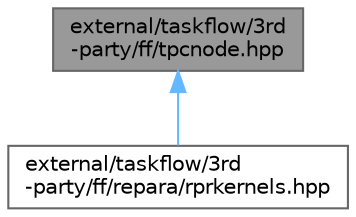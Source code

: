 digraph "external/taskflow/3rd-party/ff/tpcnode.hpp"
{
 // LATEX_PDF_SIZE
  bgcolor="transparent";
  edge [fontname=Helvetica,fontsize=10,labelfontname=Helvetica,labelfontsize=10];
  node [fontname=Helvetica,fontsize=10,shape=box,height=0.2,width=0.4];
  Node1 [id="Node000001",label="external/taskflow/3rd\l-party/ff/tpcnode.hpp",height=0.2,width=0.4,color="gray40", fillcolor="grey60", style="filled", fontcolor="black",tooltip="FastFlow Thread Pool Composer (TPC) interface node"];
  Node1 -> Node2 [id="edge1_Node000001_Node000002",dir="back",color="steelblue1",style="solid",tooltip=" "];
  Node2 [id="Node000002",label="external/taskflow/3rd\l-party/ff/repara/rprkernels.hpp",height=0.2,width=0.4,color="grey40", fillcolor="white", style="filled",URL="$rprkernels_8hpp.html",tooltip=" "];
}
